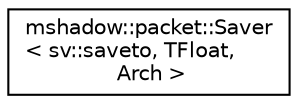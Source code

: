 digraph "Graphical Class Hierarchy"
{
 // LATEX_PDF_SIZE
  edge [fontname="Helvetica",fontsize="10",labelfontname="Helvetica",labelfontsize="10"];
  node [fontname="Helvetica",fontsize="10",shape=record];
  rankdir="LR";
  Node0 [label="mshadow::packet::Saver\l\< sv::saveto, TFloat,\l Arch \>",height=0.2,width=0.4,color="black", fillcolor="white", style="filled",URL="$structmshadow_1_1packet_1_1Saver_3_01sv_1_1saveto_00_01TFloat_00_01Arch_01_4.html",tooltip=" "];
}
